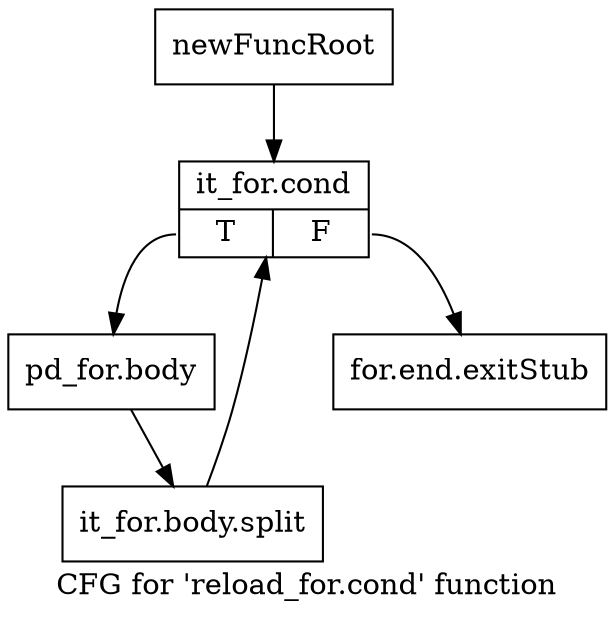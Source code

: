 digraph "CFG for 'reload_for.cond' function" {
	label="CFG for 'reload_for.cond' function";

	Node0xbd703d0 [shape=record,label="{newFuncRoot}"];
	Node0xbd703d0 -> Node0xbdce1a0;
	Node0xbdce150 [shape=record,label="{for.end.exitStub}"];
	Node0xbdce1a0 [shape=record,label="{it_for.cond|{<s0>T|<s1>F}}"];
	Node0xbdce1a0:s0 -> Node0xbdce1f0;
	Node0xbdce1a0:s1 -> Node0xbdce150;
	Node0xbdce1f0 [shape=record,label="{pd_for.body}"];
	Node0xbdce1f0 -> Node0xfa5ae80;
	Node0xfa5ae80 [shape=record,label="{it_for.body.split}"];
	Node0xfa5ae80 -> Node0xbdce1a0;
}
